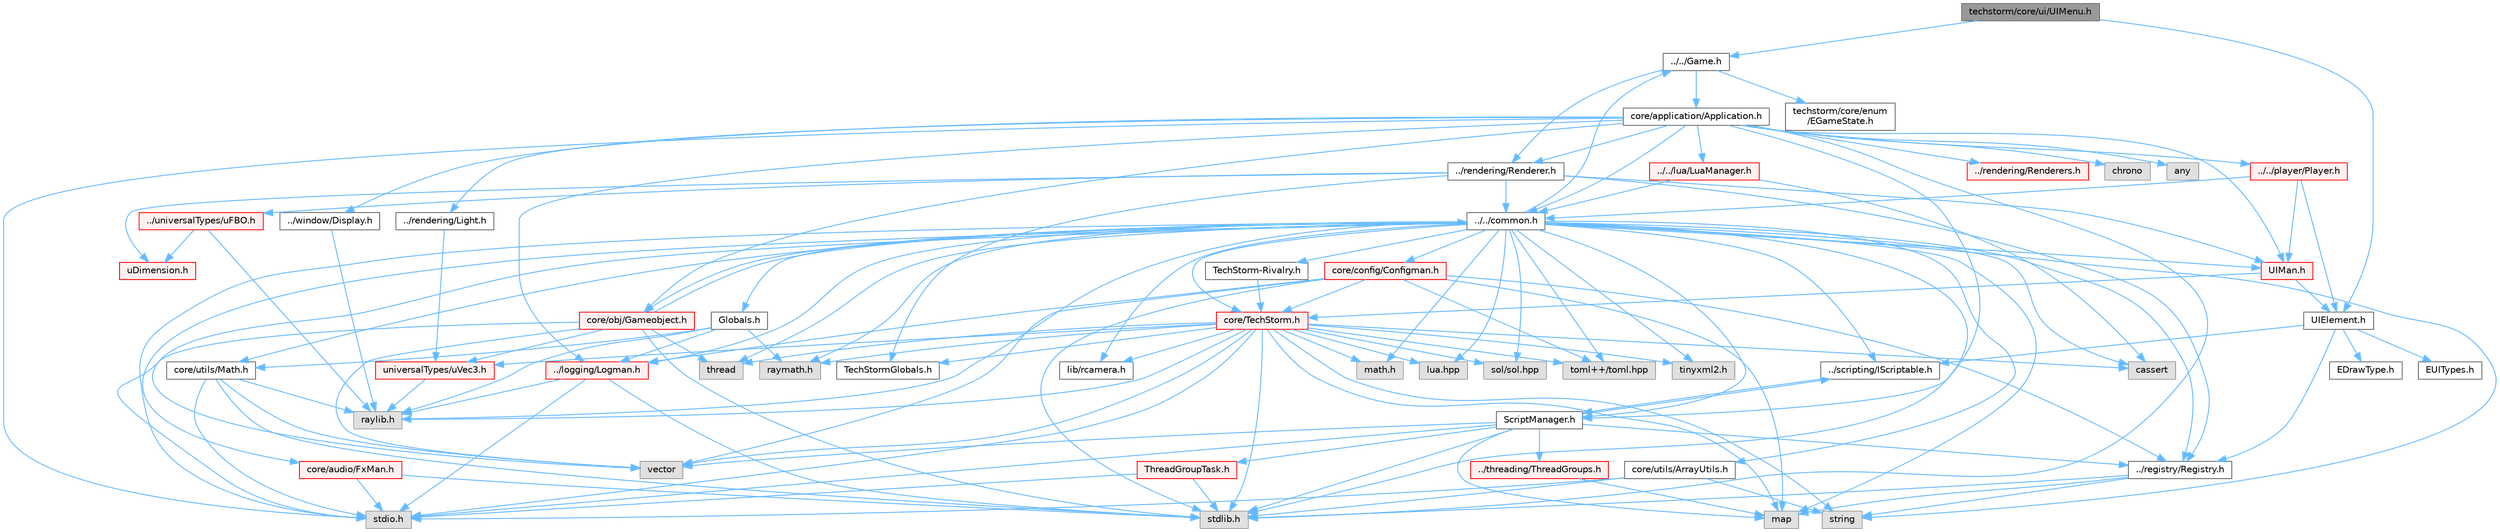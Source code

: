 digraph "techstorm/core/ui/UIMenu.h"
{
 // LATEX_PDF_SIZE
  bgcolor="transparent";
  edge [fontname=Helvetica,fontsize=10,labelfontname=Helvetica,labelfontsize=10];
  node [fontname=Helvetica,fontsize=10,shape=box,height=0.2,width=0.4];
  Node1 [id="Node000001",label="techstorm/core/ui/UIMenu.h",height=0.2,width=0.4,color="gray40", fillcolor="grey60", style="filled", fontcolor="black",tooltip=" "];
  Node1 -> Node2 [id="edge1_Node000001_Node000002",color="steelblue1",style="solid",tooltip=" "];
  Node2 [id="Node000002",label="UIElement.h",height=0.2,width=0.4,color="grey40", fillcolor="white", style="filled",URL="$core_2ui_2_u_i_element_8h.html",tooltip=" "];
  Node2 -> Node3 [id="edge2_Node000002_Node000003",color="steelblue1",style="solid",tooltip=" "];
  Node3 [id="Node000003",label="../scripting/IScriptable.h",height=0.2,width=0.4,color="grey40", fillcolor="white", style="filled",URL="$core_2scripting_2_i_scriptable_8h.html",tooltip=" "];
  Node3 -> Node4 [id="edge3_Node000003_Node000004",color="steelblue1",style="solid",tooltip=" "];
  Node4 [id="Node000004",label="ScriptManager.h",height=0.2,width=0.4,color="grey40", fillcolor="white", style="filled",URL="$core_2scripting_2_script_manager_8h.html",tooltip=" "];
  Node4 -> Node5 [id="edge4_Node000004_Node000005",color="steelblue1",style="solid",tooltip=" "];
  Node5 [id="Node000005",label="stdio.h",height=0.2,width=0.4,color="grey60", fillcolor="#E0E0E0", style="filled",tooltip=" "];
  Node4 -> Node6 [id="edge5_Node000004_Node000006",color="steelblue1",style="solid",tooltip=" "];
  Node6 [id="Node000006",label="stdlib.h",height=0.2,width=0.4,color="grey60", fillcolor="#E0E0E0", style="filled",tooltip=" "];
  Node4 -> Node7 [id="edge6_Node000004_Node000007",color="steelblue1",style="solid",tooltip=" "];
  Node7 [id="Node000007",label="vector",height=0.2,width=0.4,color="grey60", fillcolor="#E0E0E0", style="filled",tooltip=" "];
  Node4 -> Node8 [id="edge7_Node000004_Node000008",color="steelblue1",style="solid",tooltip=" "];
  Node8 [id="Node000008",label="map",height=0.2,width=0.4,color="grey60", fillcolor="#E0E0E0", style="filled",tooltip=" "];
  Node4 -> Node3 [id="edge8_Node000004_Node000003",color="steelblue1",style="solid",tooltip=" "];
  Node4 -> Node9 [id="edge9_Node000004_Node000009",color="steelblue1",style="solid",tooltip=" "];
  Node9 [id="Node000009",label="../registry/Registry.h",height=0.2,width=0.4,color="grey40", fillcolor="white", style="filled",URL="$core_2registry_2_registry_8h.html",tooltip=" "];
  Node9 -> Node6 [id="edge10_Node000009_Node000006",color="steelblue1",style="solid",tooltip=" "];
  Node9 -> Node8 [id="edge11_Node000009_Node000008",color="steelblue1",style="solid",tooltip=" "];
  Node9 -> Node10 [id="edge12_Node000009_Node000010",color="steelblue1",style="solid",tooltip=" "];
  Node10 [id="Node000010",label="string",height=0.2,width=0.4,color="grey60", fillcolor="#E0E0E0", style="filled",tooltip=" "];
  Node4 -> Node11 [id="edge13_Node000004_Node000011",color="steelblue1",style="solid",tooltip=" "];
  Node11 [id="Node000011",label="../threading/ThreadGroups.h",height=0.2,width=0.4,color="red", fillcolor="#FFF0F0", style="filled",URL="$core_2threading_2_thread_groups_8h.html",tooltip=" "];
  Node11 -> Node8 [id="edge14_Node000011_Node000008",color="steelblue1",style="solid",tooltip=" "];
  Node4 -> Node22 [id="edge15_Node000004_Node000022",color="steelblue1",style="solid",tooltip=" "];
  Node22 [id="Node000022",label="ThreadGroupTask.h",height=0.2,width=0.4,color="red", fillcolor="#FFF0F0", style="filled",URL="$core_2threading_2_thread_group_task_8h.html",tooltip=" "];
  Node22 -> Node5 [id="edge16_Node000022_Node000005",color="steelblue1",style="solid",tooltip=" "];
  Node22 -> Node6 [id="edge17_Node000022_Node000006",color="steelblue1",style="solid",tooltip=" "];
  Node2 -> Node9 [id="edge18_Node000002_Node000009",color="steelblue1",style="solid",tooltip=" "];
  Node2 -> Node24 [id="edge19_Node000002_Node000024",color="steelblue1",style="solid",tooltip=" "];
  Node24 [id="Node000024",label="EUITypes.h",height=0.2,width=0.4,color="grey40", fillcolor="white", style="filled",URL="$core_2ui_2_e_u_i_types_8h.html",tooltip=" "];
  Node2 -> Node25 [id="edge20_Node000002_Node000025",color="steelblue1",style="solid",tooltip=" "];
  Node25 [id="Node000025",label="EDrawType.h",height=0.2,width=0.4,color="grey40", fillcolor="white", style="filled",URL="$core_2ui_2_e_draw_type_8h.html",tooltip=" "];
  Node1 -> Node26 [id="edge21_Node000001_Node000026",color="steelblue1",style="solid",tooltip=" "];
  Node26 [id="Node000026",label="../../Game.h",height=0.2,width=0.4,color="grey40", fillcolor="white", style="filled",URL="$_game_8h.html",tooltip=" "];
  Node26 -> Node27 [id="edge22_Node000026_Node000027",color="steelblue1",style="solid",tooltip=" "];
  Node27 [id="Node000027",label="core/application/Application.h",height=0.2,width=0.4,color="grey40", fillcolor="white", style="filled",URL="$core_2application_2_application_8h.html",tooltip=" "];
  Node27 -> Node28 [id="edge23_Node000027_Node000028",color="steelblue1",style="solid",tooltip=" "];
  Node28 [id="Node000028",label="../../common.h",height=0.2,width=0.4,color="grey40", fillcolor="white", style="filled",URL="$_common_8h.html",tooltip=" "];
  Node28 -> Node14 [id="edge24_Node000028_Node000014",color="steelblue1",style="solid",tooltip=" "];
  Node14 [id="Node000014",label="raylib.h",height=0.2,width=0.4,color="grey60", fillcolor="#E0E0E0", style="filled",tooltip=" "];
  Node28 -> Node29 [id="edge25_Node000028_Node000029",color="steelblue1",style="solid",tooltip=" "];
  Node29 [id="Node000029",label="raymath.h",height=0.2,width=0.4,color="grey60", fillcolor="#E0E0E0", style="filled",tooltip=" "];
  Node28 -> Node30 [id="edge26_Node000028_Node000030",color="steelblue1",style="solid",tooltip=" "];
  Node30 [id="Node000030",label="lib/rcamera.h",height=0.2,width=0.4,color="grey40", fillcolor="white", style="filled",URL="$rcamera_8h.html",tooltip=" "];
  Node28 -> Node5 [id="edge27_Node000028_Node000005",color="steelblue1",style="solid",tooltip=" "];
  Node28 -> Node6 [id="edge28_Node000028_Node000006",color="steelblue1",style="solid",tooltip=" "];
  Node28 -> Node10 [id="edge29_Node000028_Node000010",color="steelblue1",style="solid",tooltip=" "];
  Node28 -> Node7 [id="edge30_Node000028_Node000007",color="steelblue1",style="solid",tooltip=" "];
  Node28 -> Node8 [id="edge31_Node000028_Node000008",color="steelblue1",style="solid",tooltip=" "];
  Node28 -> Node15 [id="edge32_Node000028_Node000015",color="steelblue1",style="solid",tooltip=" "];
  Node15 [id="Node000015",label="thread",height=0.2,width=0.4,color="grey60", fillcolor="#E0E0E0", style="filled",tooltip=" "];
  Node28 -> Node31 [id="edge33_Node000028_Node000031",color="steelblue1",style="solid",tooltip=" "];
  Node31 [id="Node000031",label="math.h",height=0.2,width=0.4,color="grey60", fillcolor="#E0E0E0", style="filled",tooltip=" "];
  Node28 -> Node32 [id="edge34_Node000028_Node000032",color="steelblue1",style="solid",tooltip=" "];
  Node32 [id="Node000032",label="cassert",height=0.2,width=0.4,color="grey60", fillcolor="#E0E0E0", style="filled",tooltip=" "];
  Node28 -> Node33 [id="edge35_Node000028_Node000033",color="steelblue1",style="solid",tooltip=" "];
  Node33 [id="Node000033",label="lua.hpp",height=0.2,width=0.4,color="grey60", fillcolor="#E0E0E0", style="filled",tooltip=" "];
  Node28 -> Node34 [id="edge36_Node000028_Node000034",color="steelblue1",style="solid",tooltip=" "];
  Node34 [id="Node000034",label="sol/sol.hpp",height=0.2,width=0.4,color="grey60", fillcolor="#E0E0E0", style="filled",tooltip=" "];
  Node28 -> Node35 [id="edge37_Node000028_Node000035",color="steelblue1",style="solid",tooltip=" "];
  Node35 [id="Node000035",label="toml++/toml.hpp",height=0.2,width=0.4,color="grey60", fillcolor="#E0E0E0", style="filled",tooltip=" "];
  Node28 -> Node36 [id="edge38_Node000028_Node000036",color="steelblue1",style="solid",tooltip=" "];
  Node36 [id="Node000036",label="tinyxml2.h",height=0.2,width=0.4,color="grey60", fillcolor="#E0E0E0", style="filled",tooltip=" "];
  Node28 -> Node37 [id="edge39_Node000028_Node000037",color="steelblue1",style="solid",tooltip=" "];
  Node37 [id="Node000037",label="Globals.h",height=0.2,width=0.4,color="grey40", fillcolor="white", style="filled",URL="$_globals_8h.html",tooltip=" "];
  Node37 -> Node14 [id="edge40_Node000037_Node000014",color="steelblue1",style="solid",tooltip=" "];
  Node37 -> Node29 [id="edge41_Node000037_Node000029",color="steelblue1",style="solid",tooltip=" "];
  Node37 -> Node38 [id="edge42_Node000037_Node000038",color="steelblue1",style="solid",tooltip=" "];
  Node38 [id="Node000038",label="core/utils/Math.h",height=0.2,width=0.4,color="grey40", fillcolor="white", style="filled",URL="$core_2utils_2_math_8h.html",tooltip=" "];
  Node38 -> Node14 [id="edge43_Node000038_Node000014",color="steelblue1",style="solid",tooltip=" "];
  Node38 -> Node6 [id="edge44_Node000038_Node000006",color="steelblue1",style="solid",tooltip=" "];
  Node38 -> Node5 [id="edge45_Node000038_Node000005",color="steelblue1",style="solid",tooltip=" "];
  Node38 -> Node7 [id="edge46_Node000038_Node000007",color="steelblue1",style="solid",tooltip=" "];
  Node37 -> Node19 [id="edge47_Node000037_Node000019",color="steelblue1",style="solid",tooltip=" "];
  Node19 [id="Node000019",label="../logging/Logman.h",height=0.2,width=0.4,color="red", fillcolor="#FFF0F0", style="filled",URL="$core_2logging_2_logman_8h.html",tooltip=" "];
  Node19 -> Node5 [id="edge48_Node000019_Node000005",color="steelblue1",style="solid",tooltip=" "];
  Node19 -> Node6 [id="edge49_Node000019_Node000006",color="steelblue1",style="solid",tooltip=" "];
  Node19 -> Node14 [id="edge50_Node000019_Node000014",color="steelblue1",style="solid",tooltip=" "];
  Node28 -> Node39 [id="edge51_Node000028_Node000039",color="steelblue1",style="solid",tooltip=" "];
  Node39 [id="Node000039",label="core/TechStorm.h",height=0.2,width=0.4,color="red", fillcolor="#FFF0F0", style="filled",URL="$_tech_storm_8h.html",tooltip=" "];
  Node39 -> Node42 [id="edge52_Node000039_Node000042",color="steelblue1",style="solid",tooltip=" "];
  Node42 [id="Node000042",label="TechStormGlobals.h",height=0.2,width=0.4,color="grey40", fillcolor="white", style="filled",URL="$_tech_storm_globals_8h.html",tooltip=" "];
  Node39 -> Node14 [id="edge53_Node000039_Node000014",color="steelblue1",style="solid",tooltip=" "];
  Node39 -> Node29 [id="edge54_Node000039_Node000029",color="steelblue1",style="solid",tooltip=" "];
  Node39 -> Node30 [id="edge55_Node000039_Node000030",color="steelblue1",style="solid",tooltip=" "];
  Node39 -> Node5 [id="edge56_Node000039_Node000005",color="steelblue1",style="solid",tooltip=" "];
  Node39 -> Node6 [id="edge57_Node000039_Node000006",color="steelblue1",style="solid",tooltip=" "];
  Node39 -> Node7 [id="edge58_Node000039_Node000007",color="steelblue1",style="solid",tooltip=" "];
  Node39 -> Node10 [id="edge59_Node000039_Node000010",color="steelblue1",style="solid",tooltip=" "];
  Node39 -> Node8 [id="edge60_Node000039_Node000008",color="steelblue1",style="solid",tooltip=" "];
  Node39 -> Node15 [id="edge61_Node000039_Node000015",color="steelblue1",style="solid",tooltip=" "];
  Node39 -> Node31 [id="edge62_Node000039_Node000031",color="steelblue1",style="solid",tooltip=" "];
  Node39 -> Node32 [id="edge63_Node000039_Node000032",color="steelblue1",style="solid",tooltip=" "];
  Node39 -> Node33 [id="edge64_Node000039_Node000033",color="steelblue1",style="solid",tooltip=" "];
  Node39 -> Node34 [id="edge65_Node000039_Node000034",color="steelblue1",style="solid",tooltip=" "];
  Node39 -> Node35 [id="edge66_Node000039_Node000035",color="steelblue1",style="solid",tooltip=" "];
  Node39 -> Node36 [id="edge67_Node000039_Node000036",color="steelblue1",style="solid",tooltip=" "];
  Node39 -> Node45 [id="edge68_Node000039_Node000045",color="steelblue1",style="solid",tooltip=" "];
  Node45 [id="Node000045",label="universalTypes/uVec3.h",height=0.2,width=0.4,color="red", fillcolor="#FFF0F0", style="filled",URL="$u_vec3_8h.html",tooltip=" "];
  Node45 -> Node14 [id="edge69_Node000045_Node000014",color="steelblue1",style="solid",tooltip=" "];
  Node28 -> Node49 [id="edge70_Node000028_Node000049",color="steelblue1",style="solid",tooltip=" "];
  Node49 [id="Node000049",label="core/config/Configman.h",height=0.2,width=0.4,color="red", fillcolor="#FFF0F0", style="filled",URL="$core_2config_2_configman_8h.html",tooltip=" "];
  Node49 -> Node39 [id="edge71_Node000049_Node000039",color="steelblue1",style="solid",tooltip=" "];
  Node49 -> Node19 [id="edge72_Node000049_Node000019",color="steelblue1",style="solid",tooltip=" "];
  Node49 -> Node9 [id="edge73_Node000049_Node000009",color="steelblue1",style="solid",tooltip=" "];
  Node49 -> Node35 [id="edge74_Node000049_Node000035",color="steelblue1",style="solid",tooltip=" "];
  Node49 -> Node7 [id="edge75_Node000049_Node000007",color="steelblue1",style="solid",tooltip=" "];
  Node49 -> Node6 [id="edge76_Node000049_Node000006",color="steelblue1",style="solid",tooltip=" "];
  Node49 -> Node8 [id="edge77_Node000049_Node000008",color="steelblue1",style="solid",tooltip=" "];
  Node28 -> Node19 [id="edge78_Node000028_Node000019",color="steelblue1",style="solid",tooltip=" "];
  Node28 -> Node76 [id="edge79_Node000028_Node000076",color="steelblue1",style="solid",tooltip=" "];
  Node76 [id="Node000076",label="core/obj/Gameobject.h",height=0.2,width=0.4,color="red", fillcolor="#FFF0F0", style="filled",URL="$core_2obj_2_gameobject_8h.html",tooltip=" "];
  Node76 -> Node28 [id="edge80_Node000076_Node000028",color="steelblue1",style="solid",tooltip=" "];
  Node76 -> Node45 [id="edge81_Node000076_Node000045",color="steelblue1",style="solid",tooltip=" "];
  Node76 -> Node5 [id="edge82_Node000076_Node000005",color="steelblue1",style="solid",tooltip=" "];
  Node76 -> Node6 [id="edge83_Node000076_Node000006",color="steelblue1",style="solid",tooltip=" "];
  Node76 -> Node7 [id="edge84_Node000076_Node000007",color="steelblue1",style="solid",tooltip=" "];
  Node76 -> Node15 [id="edge85_Node000076_Node000015",color="steelblue1",style="solid",tooltip=" "];
  Node28 -> Node38 [id="edge86_Node000028_Node000038",color="steelblue1",style="solid",tooltip=" "];
  Node28 -> Node9 [id="edge87_Node000028_Node000009",color="steelblue1",style="solid",tooltip=" "];
  Node28 -> Node4 [id="edge88_Node000028_Node000004",color="steelblue1",style="solid",tooltip=" "];
  Node28 -> Node3 [id="edge89_Node000028_Node000003",color="steelblue1",style="solid",tooltip=" "];
  Node28 -> Node80 [id="edge90_Node000028_Node000080",color="steelblue1",style="solid",tooltip=" "];
  Node80 [id="Node000080",label="core/utils/ArrayUtils.h",height=0.2,width=0.4,color="grey40", fillcolor="white", style="filled",URL="$core_2utils_2_array_utils_8h.html",tooltip=" "];
  Node80 -> Node5 [id="edge91_Node000080_Node000005",color="steelblue1",style="solid",tooltip=" "];
  Node80 -> Node6 [id="edge92_Node000080_Node000006",color="steelblue1",style="solid",tooltip=" "];
  Node80 -> Node10 [id="edge93_Node000080_Node000010",color="steelblue1",style="solid",tooltip=" "];
  Node28 -> Node81 [id="edge94_Node000028_Node000081",color="steelblue1",style="solid",tooltip=" "];
  Node81 [id="Node000081",label="core/audio/FxMan.h",height=0.2,width=0.4,color="red", fillcolor="#FFF0F0", style="filled",URL="$core_2audio_2_fx_man_8h.html",tooltip=" "];
  Node81 -> Node6 [id="edge95_Node000081_Node000006",color="steelblue1",style="solid",tooltip=" "];
  Node81 -> Node5 [id="edge96_Node000081_Node000005",color="steelblue1",style="solid",tooltip=" "];
  Node28 -> Node85 [id="edge97_Node000028_Node000085",color="steelblue1",style="solid",tooltip=" "];
  Node85 [id="Node000085",label="UIMan.h",height=0.2,width=0.4,color="red", fillcolor="#FFF0F0", style="filled",URL="$core_2ui_2_u_i_man_8h.html",tooltip=" "];
  Node85 -> Node39 [id="edge98_Node000085_Node000039",color="steelblue1",style="solid",tooltip=" "];
  Node85 -> Node2 [id="edge99_Node000085_Node000002",color="steelblue1",style="solid",tooltip=" "];
  Node28 -> Node88 [id="edge100_Node000028_Node000088",color="steelblue1",style="solid",tooltip=" "];
  Node88 [id="Node000088",label="TechStorm-Rivalry.h",height=0.2,width=0.4,color="grey40", fillcolor="white", style="filled",URL="$techstorm-rivalry_8h.html",tooltip=" "];
  Node88 -> Node39 [id="edge101_Node000088_Node000039",color="steelblue1",style="solid",tooltip=" "];
  Node28 -> Node26 [id="edge102_Node000028_Node000026",color="steelblue1",style="solid",tooltip=" "];
  Node27 -> Node89 [id="edge103_Node000027_Node000089",color="steelblue1",style="solid",tooltip=" "];
  Node89 [id="Node000089",label="../rendering/Light.h",height=0.2,width=0.4,color="grey40", fillcolor="white", style="filled",URL="$core_2rendering_2_light_8h.html",tooltip=" "];
  Node89 -> Node45 [id="edge104_Node000089_Node000045",color="steelblue1",style="solid",tooltip=" "];
  Node27 -> Node90 [id="edge105_Node000027_Node000090",color="steelblue1",style="solid",tooltip=" "];
  Node90 [id="Node000090",label="../../player/Player.h",height=0.2,width=0.4,color="red", fillcolor="#FFF0F0", style="filled",URL="$_player_8h.html",tooltip=" "];
  Node90 -> Node28 [id="edge106_Node000090_Node000028",color="steelblue1",style="solid",tooltip=" "];
  Node90 -> Node2 [id="edge107_Node000090_Node000002",color="steelblue1",style="solid",tooltip=" "];
  Node90 -> Node85 [id="edge108_Node000090_Node000085",color="steelblue1",style="solid",tooltip=" "];
  Node27 -> Node4 [id="edge109_Node000027_Node000004",color="steelblue1",style="solid",tooltip=" "];
  Node27 -> Node108 [id="edge110_Node000027_Node000108",color="steelblue1",style="solid",tooltip=" "];
  Node108 [id="Node000108",label="../rendering/Renderers.h",height=0.2,width=0.4,color="red", fillcolor="#FFF0F0", style="filled",URL="$core_2rendering_2_renderers_8h.html",tooltip=" "];
  Node27 -> Node85 [id="edge111_Node000027_Node000085",color="steelblue1",style="solid",tooltip=" "];
  Node27 -> Node116 [id="edge112_Node000027_Node000116",color="steelblue1",style="solid",tooltip=" "];
  Node116 [id="Node000116",label="../../lua/LuaManager.h",height=0.2,width=0.4,color="red", fillcolor="#FFF0F0", style="filled",URL="$_lua_manager_8h.html",tooltip=" "];
  Node116 -> Node28 [id="edge113_Node000116_Node000028",color="steelblue1",style="solid",tooltip=" "];
  Node116 -> Node32 [id="edge114_Node000116_Node000032",color="steelblue1",style="solid",tooltip=" "];
  Node27 -> Node119 [id="edge115_Node000027_Node000119",color="steelblue1",style="solid",tooltip=" "];
  Node119 [id="Node000119",label="../window/Display.h",height=0.2,width=0.4,color="grey40", fillcolor="white", style="filled",URL="$core_2window_2_display_8h.html",tooltip=" "];
  Node119 -> Node14 [id="edge116_Node000119_Node000014",color="steelblue1",style="solid",tooltip=" "];
  Node27 -> Node76 [id="edge117_Node000027_Node000076",color="steelblue1",style="solid",tooltip=" "];
  Node27 -> Node19 [id="edge118_Node000027_Node000019",color="steelblue1",style="solid",tooltip=" "];
  Node27 -> Node120 [id="edge119_Node000027_Node000120",color="steelblue1",style="solid",tooltip=" "];
  Node120 [id="Node000120",label="../rendering/Renderer.h",height=0.2,width=0.4,color="grey40", fillcolor="white", style="filled",URL="$core_2rendering_2_renderer_8h.html",tooltip=" "];
  Node120 -> Node28 [id="edge120_Node000120_Node000028",color="steelblue1",style="solid",tooltip=" "];
  Node120 -> Node112 [id="edge121_Node000120_Node000112",color="steelblue1",style="solid",tooltip=" "];
  Node112 [id="Node000112",label="uDimension.h",height=0.2,width=0.4,color="red", fillcolor="#FFF0F0", style="filled",URL="$u_dimension_8h.html",tooltip=" "];
  Node120 -> Node110 [id="edge122_Node000120_Node000110",color="steelblue1",style="solid",tooltip=" "];
  Node110 [id="Node000110",label="../universalTypes/uFBO.h",height=0.2,width=0.4,color="red", fillcolor="#FFF0F0", style="filled",URL="$u_f_b_o_8h.html",tooltip=" "];
  Node110 -> Node14 [id="edge123_Node000110_Node000014",color="steelblue1",style="solid",tooltip=" "];
  Node110 -> Node112 [id="edge124_Node000110_Node000112",color="steelblue1",style="solid",tooltip=" "];
  Node120 -> Node42 [id="edge125_Node000120_Node000042",color="steelblue1",style="solid",tooltip=" "];
  Node120 -> Node9 [id="edge126_Node000120_Node000009",color="steelblue1",style="solid",tooltip=" "];
  Node120 -> Node85 [id="edge127_Node000120_Node000085",color="steelblue1",style="solid",tooltip=" "];
  Node27 -> Node121 [id="edge128_Node000027_Node000121",color="steelblue1",style="solid",tooltip=" "];
  Node121 [id="Node000121",label="chrono",height=0.2,width=0.4,color="grey60", fillcolor="#E0E0E0", style="filled",tooltip=" "];
  Node27 -> Node6 [id="edge129_Node000027_Node000006",color="steelblue1",style="solid",tooltip=" "];
  Node27 -> Node5 [id="edge130_Node000027_Node000005",color="steelblue1",style="solid",tooltip=" "];
  Node27 -> Node101 [id="edge131_Node000027_Node000101",color="steelblue1",style="solid",tooltip=" "];
  Node101 [id="Node000101",label="any",height=0.2,width=0.4,color="grey60", fillcolor="#E0E0E0", style="filled",tooltip=" "];
  Node26 -> Node120 [id="edge132_Node000026_Node000120",color="steelblue1",style="solid",tooltip=" "];
  Node26 -> Node122 [id="edge133_Node000026_Node000122",color="steelblue1",style="solid",tooltip=" "];
  Node122 [id="Node000122",label="techstorm/core/enum\l/EGameState.h",height=0.2,width=0.4,color="grey40", fillcolor="white", style="filled",URL="$core_2enum_2_e_game_state_8h.html",tooltip=" "];
}
